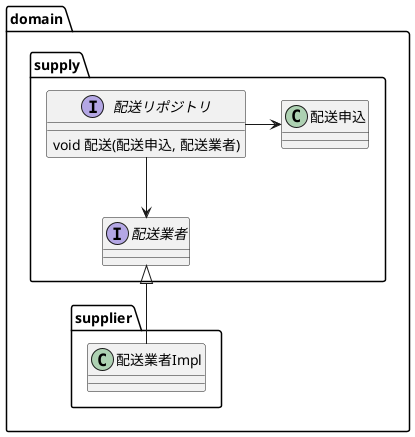 @startuml

package domain {
  package supply {
    class 配送申込
    interface 配送リポジトリ {
      void 配送(配送申込, 配送業者)
    }
    interface 配送業者
  }
  package supplier {
    class 配送業者Impl
  }
  配送リポジトリ -r-> 配送申込
  配送リポジトリ -d-> 配送業者
  配送業者Impl -u-|> 配送業者
}

' よく変わる方に依存しない
' 境界を越えて外に伸びる線が多いほど、他の変更に巻き込まれて変わる可能性が高い
' 事業戦略と照らしたりして考える

@enduml
